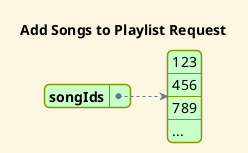 @startjson
title Add Songs to Playlist Request
!theme sunlust

{
  "songIds": [123, 456, 789, "..."]
}
@endjson

